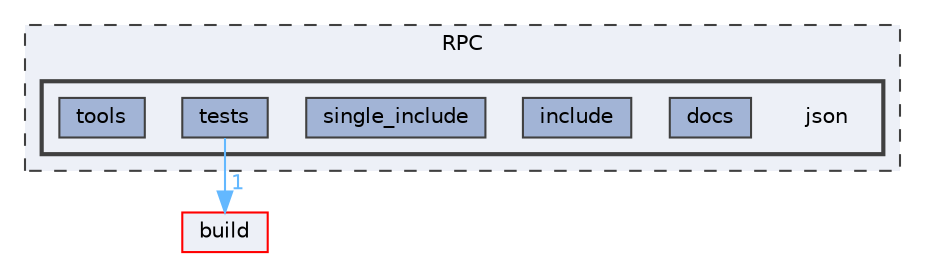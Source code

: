 digraph "C:/Dev/ezRPC/RPC/json"
{
 // LATEX_PDF_SIZE
  bgcolor="transparent";
  edge [fontname=Helvetica,fontsize=10,labelfontname=Helvetica,labelfontsize=10];
  node [fontname=Helvetica,fontsize=10,shape=box,height=0.2,width=0.4];
  compound=true
  subgraph clusterdir_5e7820cd9865310f5cd4c55ebafcb2ee {
    graph [ bgcolor="#edf0f7", pencolor="grey25", label="RPC", fontname=Helvetica,fontsize=10 style="filled,dashed", URL="dir_5e7820cd9865310f5cd4c55ebafcb2ee.html",tooltip=""]
  subgraph clusterdir_20e7de5cbe20bb2303a984820f1f58b7 {
    graph [ bgcolor="#edf0f7", pencolor="grey25", label="", fontname=Helvetica,fontsize=10 style="filled,bold", URL="dir_20e7de5cbe20bb2303a984820f1f58b7.html",tooltip=""]
    dir_20e7de5cbe20bb2303a984820f1f58b7 [shape=plaintext, label="json"];
  dir_0ac9e0426e76f803ce7012cca1a054de [label="docs", fillcolor="#a2b4d6", color="grey25", style="filled", URL="dir_0ac9e0426e76f803ce7012cca1a054de.html",tooltip=""];
  dir_ba8548a8cbf0791f22b79c3f6bb5bbcf [label="include", fillcolor="#a2b4d6", color="grey25", style="filled", URL="dir_ba8548a8cbf0791f22b79c3f6bb5bbcf.html",tooltip=""];
  dir_255cf3c95d3f3e29882f38947b82ee58 [label="single_include", fillcolor="#a2b4d6", color="grey25", style="filled", URL="dir_255cf3c95d3f3e29882f38947b82ee58.html",tooltip=""];
  dir_94a6021d968e647ec33e11cb06f6ba9c [label="tests", fillcolor="#a2b4d6", color="grey25", style="filled", URL="dir_94a6021d968e647ec33e11cb06f6ba9c.html",tooltip=""];
  dir_3c5a281e1b5b41e04555b97f331a51b5 [label="tools", fillcolor="#a2b4d6", color="grey25", style="filled", URL="dir_3c5a281e1b5b41e04555b97f331a51b5.html",tooltip=""];
  }
  }
  dir_4fef79e7177ba769987a8da36c892c5f [label="build", fillcolor="#edf0f7", color="red", style="filled", URL="dir_4fef79e7177ba769987a8da36c892c5f.html",tooltip=""];
  dir_94a6021d968e647ec33e11cb06f6ba9c->dir_4fef79e7177ba769987a8da36c892c5f [headlabel="1", labeldistance=1.5 headhref="dir_000107_000010.html" href="dir_000107_000010.html" color="steelblue1" fontcolor="steelblue1"];
}
